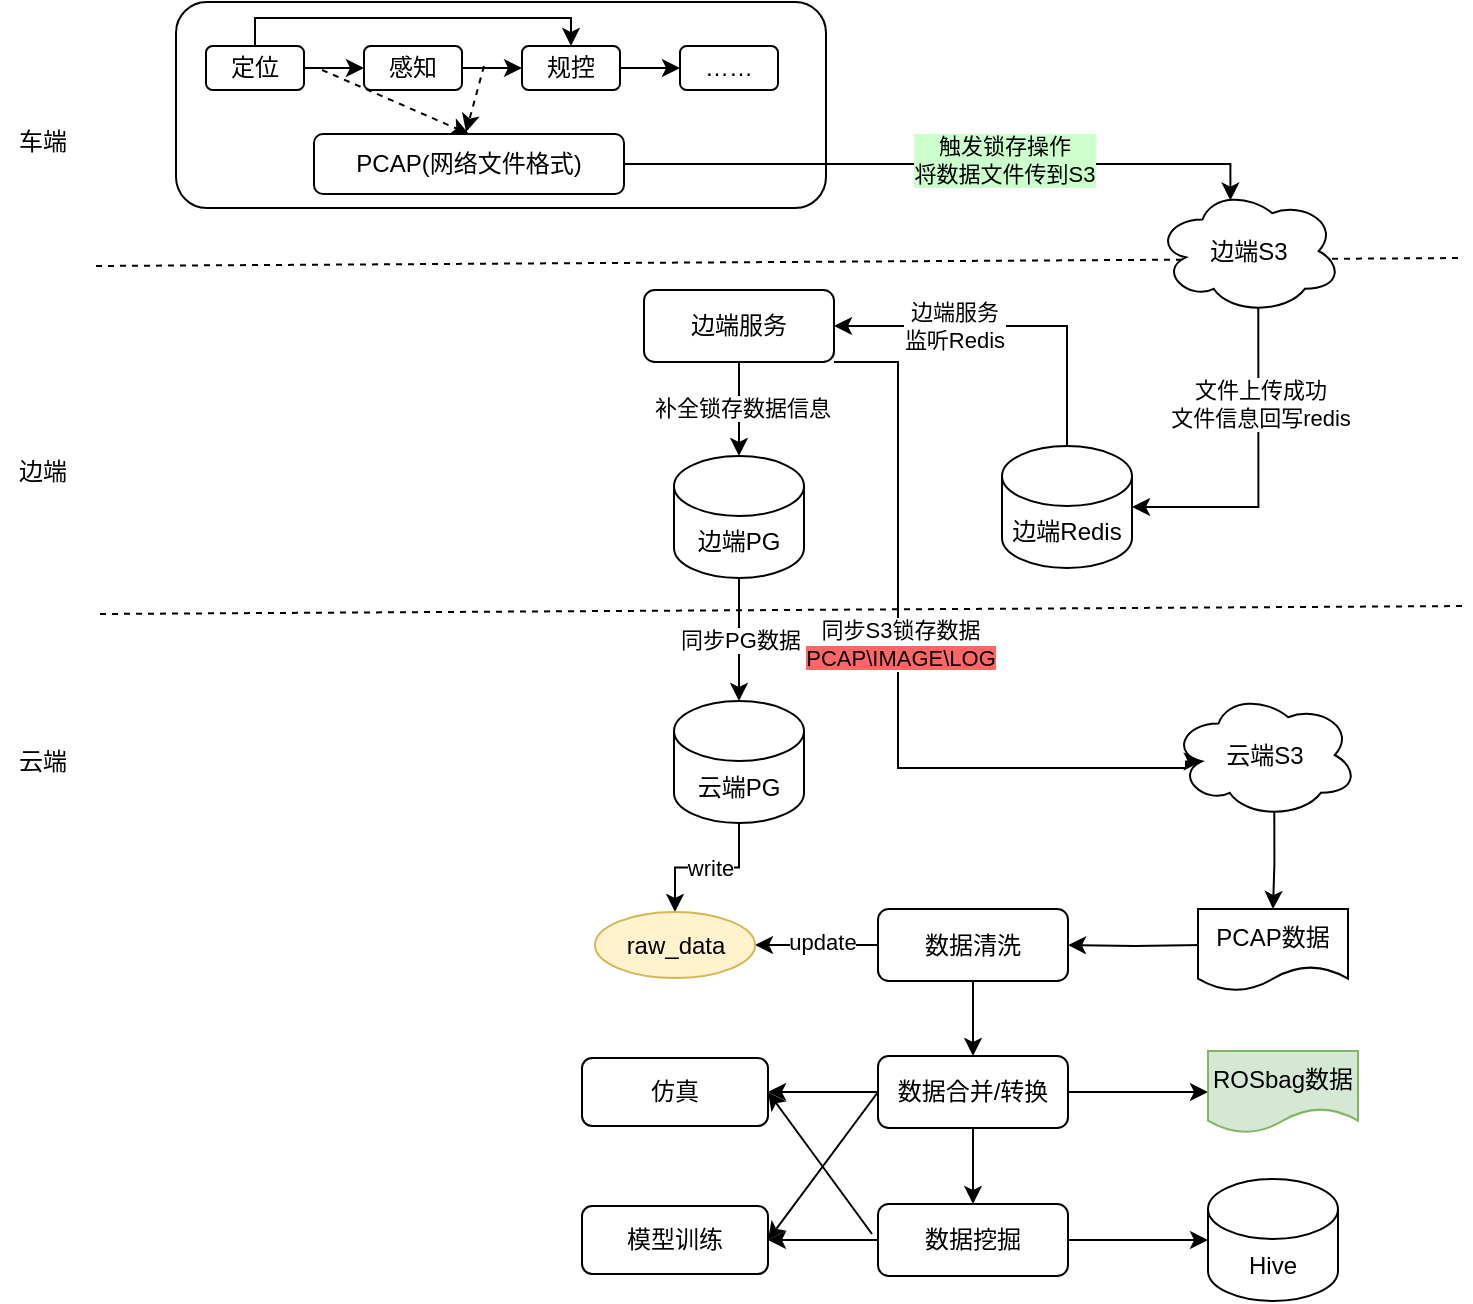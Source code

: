 <mxfile version="24.7.17">
  <diagram name="第 1 页" id="n16LDL_aUKiKyeh5GTJZ">
    <mxGraphModel dx="1512" dy="831" grid="0" gridSize="10" guides="1" tooltips="1" connect="1" arrows="1" fold="1" page="1" pageScale="1" pageWidth="827" pageHeight="1169" math="0" shadow="0">
      <root>
        <mxCell id="0" />
        <mxCell id="1" parent="0" />
        <mxCell id="7jD47ZPkDI5JuOup1UDq-3" value="" style="endArrow=none;dashed=1;html=1;rounded=0;" parent="1" edge="1">
          <mxGeometry width="50" height="50" relative="1" as="geometry">
            <mxPoint x="65" y="276" as="sourcePoint" />
            <mxPoint x="749" y="272" as="targetPoint" />
          </mxGeometry>
        </mxCell>
        <mxCell id="7jD47ZPkDI5JuOup1UDq-4" value="" style="endArrow=none;dashed=1;html=1;rounded=0;" parent="1" edge="1">
          <mxGeometry width="50" height="50" relative="1" as="geometry">
            <mxPoint x="67" y="450" as="sourcePoint" />
            <mxPoint x="751" y="446" as="targetPoint" />
          </mxGeometry>
        </mxCell>
        <mxCell id="7jD47ZPkDI5JuOup1UDq-6" value="车端" style="text;html=1;align=center;verticalAlign=middle;resizable=0;points=[];autosize=1;strokeColor=none;fillColor=none;" parent="1" vertex="1">
          <mxGeometry x="17" y="201" width="42" height="26" as="geometry" />
        </mxCell>
        <mxCell id="7jD47ZPkDI5JuOup1UDq-7" value="边端" style="text;html=1;align=center;verticalAlign=middle;resizable=0;points=[];autosize=1;strokeColor=none;fillColor=none;" parent="1" vertex="1">
          <mxGeometry x="17" y="366" width="42" height="26" as="geometry" />
        </mxCell>
        <mxCell id="7jD47ZPkDI5JuOup1UDq-8" value="云端" style="text;html=1;align=center;verticalAlign=middle;resizable=0;points=[];autosize=1;strokeColor=none;fillColor=none;" parent="1" vertex="1">
          <mxGeometry x="17" y="511" width="42" height="26" as="geometry" />
        </mxCell>
        <mxCell id="7jD47ZPkDI5JuOup1UDq-9" value="" style="rounded=1;whiteSpace=wrap;html=1;" parent="1" vertex="1">
          <mxGeometry x="105" y="144" width="325" height="103" as="geometry" />
        </mxCell>
        <mxCell id="7jD47ZPkDI5JuOup1UDq-12" value="" style="edgeStyle=orthogonalEdgeStyle;rounded=0;orthogonalLoop=1;jettySize=auto;html=1;" parent="1" source="7jD47ZPkDI5JuOup1UDq-10" target="7jD47ZPkDI5JuOup1UDq-11" edge="1">
          <mxGeometry relative="1" as="geometry" />
        </mxCell>
        <mxCell id="7jD47ZPkDI5JuOup1UDq-20" style="edgeStyle=orthogonalEdgeStyle;rounded=0;orthogonalLoop=1;jettySize=auto;html=1;entryX=0.5;entryY=0;entryDx=0;entryDy=0;" parent="1" source="7jD47ZPkDI5JuOup1UDq-10" target="7jD47ZPkDI5JuOup1UDq-14" edge="1">
          <mxGeometry relative="1" as="geometry">
            <Array as="points">
              <mxPoint x="145" y="152" />
              <mxPoint x="303" y="152" />
            </Array>
          </mxGeometry>
        </mxCell>
        <mxCell id="7jD47ZPkDI5JuOup1UDq-10" value="定位" style="rounded=1;whiteSpace=wrap;html=1;" parent="1" vertex="1">
          <mxGeometry x="120" y="166" width="49" height="22" as="geometry" />
        </mxCell>
        <mxCell id="7jD47ZPkDI5JuOup1UDq-15" value="" style="edgeStyle=orthogonalEdgeStyle;rounded=0;orthogonalLoop=1;jettySize=auto;html=1;" parent="1" source="7jD47ZPkDI5JuOup1UDq-11" target="7jD47ZPkDI5JuOup1UDq-14" edge="1">
          <mxGeometry relative="1" as="geometry" />
        </mxCell>
        <mxCell id="7jD47ZPkDI5JuOup1UDq-11" value="感知" style="rounded=1;whiteSpace=wrap;html=1;" parent="1" vertex="1">
          <mxGeometry x="199" y="166" width="49" height="22" as="geometry" />
        </mxCell>
        <mxCell id="7jD47ZPkDI5JuOup1UDq-17" value="" style="edgeStyle=orthogonalEdgeStyle;rounded=0;orthogonalLoop=1;jettySize=auto;html=1;" parent="1" source="7jD47ZPkDI5JuOup1UDq-14" target="7jD47ZPkDI5JuOup1UDq-16" edge="1">
          <mxGeometry relative="1" as="geometry" />
        </mxCell>
        <mxCell id="7jD47ZPkDI5JuOup1UDq-14" value="规控" style="rounded=1;whiteSpace=wrap;html=1;" parent="1" vertex="1">
          <mxGeometry x="278" y="166" width="49" height="22" as="geometry" />
        </mxCell>
        <mxCell id="7jD47ZPkDI5JuOup1UDq-16" value="……" style="rounded=1;whiteSpace=wrap;html=1;" parent="1" vertex="1">
          <mxGeometry x="357" y="166" width="49" height="22" as="geometry" />
        </mxCell>
        <mxCell id="7jD47ZPkDI5JuOup1UDq-18" value="PCAP(网络文件格式)" style="rounded=1;whiteSpace=wrap;html=1;" parent="1" vertex="1">
          <mxGeometry x="174" y="210" width="155" height="30" as="geometry" />
        </mxCell>
        <mxCell id="7jD47ZPkDI5JuOup1UDq-21" value="" style="endArrow=classic;html=1;rounded=0;entryX=0.5;entryY=0;entryDx=0;entryDy=0;dashed=1;" parent="1" target="7jD47ZPkDI5JuOup1UDq-18" edge="1">
          <mxGeometry width="50" height="50" relative="1" as="geometry">
            <mxPoint x="177.997" y="178" as="sourcePoint" />
            <mxPoint x="291.36" y="282" as="targetPoint" />
          </mxGeometry>
        </mxCell>
        <mxCell id="7jD47ZPkDI5JuOup1UDq-22" value="" style="endArrow=classic;html=1;rounded=0;dashed=1;" parent="1" edge="1">
          <mxGeometry width="50" height="50" relative="1" as="geometry">
            <mxPoint x="259" y="176" as="sourcePoint" />
            <mxPoint x="250" y="209" as="targetPoint" />
          </mxGeometry>
        </mxCell>
        <mxCell id="7jD47ZPkDI5JuOup1UDq-23" value="边端S3" style="ellipse;shape=cloud;whiteSpace=wrap;html=1;" parent="1" vertex="1">
          <mxGeometry x="595" y="237" width="93" height="63" as="geometry" />
        </mxCell>
        <mxCell id="7jD47ZPkDI5JuOup1UDq-38" style="edgeStyle=orthogonalEdgeStyle;rounded=0;orthogonalLoop=1;jettySize=auto;html=1;" parent="1" source="7jD47ZPkDI5JuOup1UDq-25" target="7jD47ZPkDI5JuOup1UDq-37" edge="1">
          <mxGeometry relative="1" as="geometry" />
        </mxCell>
        <mxCell id="7jD47ZPkDI5JuOup1UDq-39" value="同步PG数据" style="edgeLabel;html=1;align=center;verticalAlign=middle;resizable=0;points=[];" parent="7jD47ZPkDI5JuOup1UDq-38" vertex="1" connectable="0">
          <mxGeometry x="-0.063" relative="1" as="geometry">
            <mxPoint y="2" as="offset" />
          </mxGeometry>
        </mxCell>
        <mxCell id="7jD47ZPkDI5JuOup1UDq-25" value="边端PG" style="shape=cylinder3;whiteSpace=wrap;html=1;boundedLbl=1;backgroundOutline=1;size=15;" parent="1" vertex="1">
          <mxGeometry x="354" y="371" width="65" height="61" as="geometry" />
        </mxCell>
        <mxCell id="7jD47ZPkDI5JuOup1UDq-33" style="edgeStyle=orthogonalEdgeStyle;rounded=0;orthogonalLoop=1;jettySize=auto;html=1;entryX=1;entryY=0.5;entryDx=0;entryDy=0;exitX=0.5;exitY=0;exitDx=0;exitDy=0;exitPerimeter=0;" parent="1" source="7jD47ZPkDI5JuOup1UDq-26" target="7jD47ZPkDI5JuOup1UDq-32" edge="1">
          <mxGeometry relative="1" as="geometry" />
        </mxCell>
        <mxCell id="7jD47ZPkDI5JuOup1UDq-34" value="边端服务&lt;div&gt;监听Redis&lt;/div&gt;" style="edgeLabel;html=1;align=center;verticalAlign=middle;resizable=0;points=[];" parent="7jD47ZPkDI5JuOup1UDq-33" vertex="1" connectable="0">
          <mxGeometry x="0.322" relative="1" as="geometry">
            <mxPoint as="offset" />
          </mxGeometry>
        </mxCell>
        <mxCell id="7jD47ZPkDI5JuOup1UDq-26" value="边端Redis" style="shape=cylinder3;whiteSpace=wrap;html=1;boundedLbl=1;backgroundOutline=1;size=15;" parent="1" vertex="1">
          <mxGeometry x="518" y="366" width="65" height="61" as="geometry" />
        </mxCell>
        <mxCell id="7jD47ZPkDI5JuOup1UDq-28" style="edgeStyle=orthogonalEdgeStyle;rounded=0;orthogonalLoop=1;jettySize=auto;html=1;entryX=0.4;entryY=0.1;entryDx=0;entryDy=0;entryPerimeter=0;" parent="1" source="7jD47ZPkDI5JuOup1UDq-18" target="7jD47ZPkDI5JuOup1UDq-23" edge="1">
          <mxGeometry relative="1" as="geometry">
            <Array as="points">
              <mxPoint x="632" y="225" />
            </Array>
          </mxGeometry>
        </mxCell>
        <mxCell id="7jD47ZPkDI5JuOup1UDq-29" value="触发锁存操作&lt;div&gt;将数据文件传到S3&lt;/div&gt;" style="edgeLabel;html=1;align=center;verticalAlign=middle;resizable=0;points=[];labelBackgroundColor=#CCFFCC;" parent="7jD47ZPkDI5JuOup1UDq-28" vertex="1" connectable="0">
          <mxGeometry x="0.181" y="2" relative="1" as="geometry">
            <mxPoint as="offset" />
          </mxGeometry>
        </mxCell>
        <mxCell id="7jD47ZPkDI5JuOup1UDq-30" style="edgeStyle=orthogonalEdgeStyle;rounded=0;orthogonalLoop=1;jettySize=auto;html=1;entryX=1;entryY=0.5;entryDx=0;entryDy=0;entryPerimeter=0;exitX=0.55;exitY=0.95;exitDx=0;exitDy=0;exitPerimeter=0;" parent="1" source="7jD47ZPkDI5JuOup1UDq-23" target="7jD47ZPkDI5JuOup1UDq-26" edge="1">
          <mxGeometry relative="1" as="geometry">
            <Array as="points">
              <mxPoint x="646" y="397" />
            </Array>
          </mxGeometry>
        </mxCell>
        <mxCell id="7jD47ZPkDI5JuOup1UDq-31" value="文件上传成功&lt;div&gt;文件信息回写redis&lt;/div&gt;" style="edgeLabel;html=1;align=center;verticalAlign=middle;resizable=0;points=[];" parent="7jD47ZPkDI5JuOup1UDq-30" vertex="1" connectable="0">
          <mxGeometry x="-0.411" y="1" relative="1" as="geometry">
            <mxPoint as="offset" />
          </mxGeometry>
        </mxCell>
        <mxCell id="7jD47ZPkDI5JuOup1UDq-35" style="edgeStyle=orthogonalEdgeStyle;rounded=0;orthogonalLoop=1;jettySize=auto;html=1;" parent="1" source="7jD47ZPkDI5JuOup1UDq-32" target="7jD47ZPkDI5JuOup1UDq-25" edge="1">
          <mxGeometry relative="1" as="geometry" />
        </mxCell>
        <mxCell id="7jD47ZPkDI5JuOup1UDq-36" value="补全锁存数据信息" style="edgeLabel;html=1;align=center;verticalAlign=middle;resizable=0;points=[];" parent="7jD47ZPkDI5JuOup1UDq-35" vertex="1" connectable="0">
          <mxGeometry x="-0.03" y="1" relative="1" as="geometry">
            <mxPoint as="offset" />
          </mxGeometry>
        </mxCell>
        <mxCell id="7jD47ZPkDI5JuOup1UDq-32" value="边端服务" style="rounded=1;whiteSpace=wrap;html=1;" parent="1" vertex="1">
          <mxGeometry x="339" y="288" width="95" height="36" as="geometry" />
        </mxCell>
        <mxCell id="M0hcs7UKxk4ieJn3yFDF-9" style="edgeStyle=orthogonalEdgeStyle;rounded=0;orthogonalLoop=1;jettySize=auto;html=1;" parent="1" source="7jD47ZPkDI5JuOup1UDq-37" target="M0hcs7UKxk4ieJn3yFDF-1" edge="1">
          <mxGeometry relative="1" as="geometry" />
        </mxCell>
        <mxCell id="M0hcs7UKxk4ieJn3yFDF-10" value="write" style="edgeLabel;html=1;align=center;verticalAlign=middle;resizable=0;points=[];" parent="M0hcs7UKxk4ieJn3yFDF-9" vertex="1" connectable="0">
          <mxGeometry x="-0.017" relative="1" as="geometry">
            <mxPoint as="offset" />
          </mxGeometry>
        </mxCell>
        <mxCell id="7jD47ZPkDI5JuOup1UDq-37" value="云端PG" style="shape=cylinder3;whiteSpace=wrap;html=1;boundedLbl=1;backgroundOutline=1;size=15;" parent="1" vertex="1">
          <mxGeometry x="354" y="493.5" width="65" height="61" as="geometry" />
        </mxCell>
        <mxCell id="7jD47ZPkDI5JuOup1UDq-63" style="edgeStyle=orthogonalEdgeStyle;rounded=0;orthogonalLoop=1;jettySize=auto;html=1;exitX=0.55;exitY=0.95;exitDx=0;exitDy=0;exitPerimeter=0;entryX=0.5;entryY=0;entryDx=0;entryDy=0;" parent="1" source="7jD47ZPkDI5JuOup1UDq-40" target="7jD47ZPkDI5JuOup1UDq-58" edge="1">
          <mxGeometry relative="1" as="geometry" />
        </mxCell>
        <mxCell id="7jD47ZPkDI5JuOup1UDq-40" value="云端S3" style="ellipse;shape=cloud;whiteSpace=wrap;html=1;" parent="1" vertex="1">
          <mxGeometry x="603" y="489" width="93" height="63" as="geometry" />
        </mxCell>
        <mxCell id="7jD47ZPkDI5JuOup1UDq-45" style="edgeStyle=orthogonalEdgeStyle;rounded=0;orthogonalLoop=1;jettySize=auto;html=1;exitX=1;exitY=1;exitDx=0;exitDy=0;entryX=0.16;entryY=0.55;entryDx=0;entryDy=0;entryPerimeter=0;" parent="1" source="7jD47ZPkDI5JuOup1UDq-32" target="7jD47ZPkDI5JuOup1UDq-40" edge="1">
          <mxGeometry relative="1" as="geometry">
            <Array as="points">
              <mxPoint x="466" y="324" />
              <mxPoint x="466" y="527" />
              <mxPoint x="610" y="527" />
              <mxPoint x="610" y="524" />
            </Array>
          </mxGeometry>
        </mxCell>
        <mxCell id="7jD47ZPkDI5JuOup1UDq-46" value="同步S3锁存数据&lt;div&gt;&lt;span style=&quot;background-color: rgb(255, 102, 102);&quot;&gt;PCAP\IMAGE\LOG&lt;/span&gt;&lt;/div&gt;" style="edgeLabel;html=1;align=center;verticalAlign=middle;resizable=0;points=[];" parent="7jD47ZPkDI5JuOup1UDq-45" vertex="1" connectable="0">
          <mxGeometry x="-0.113" y="1" relative="1" as="geometry">
            <mxPoint as="offset" />
          </mxGeometry>
        </mxCell>
        <mxCell id="7jD47ZPkDI5JuOup1UDq-52" style="edgeStyle=orthogonalEdgeStyle;rounded=0;orthogonalLoop=1;jettySize=auto;html=1;entryX=1;entryY=0.5;entryDx=0;entryDy=0;" parent="1" target="7jD47ZPkDI5JuOup1UDq-51" edge="1">
          <mxGeometry relative="1" as="geometry">
            <mxPoint x="618" y="615.5" as="sourcePoint" />
          </mxGeometry>
        </mxCell>
        <mxCell id="7jD47ZPkDI5JuOup1UDq-54" value="" style="edgeStyle=orthogonalEdgeStyle;rounded=0;orthogonalLoop=1;jettySize=auto;html=1;" parent="1" source="7jD47ZPkDI5JuOup1UDq-51" target="7jD47ZPkDI5JuOup1UDq-53" edge="1">
          <mxGeometry relative="1" as="geometry" />
        </mxCell>
        <mxCell id="M0hcs7UKxk4ieJn3yFDF-5" style="edgeStyle=orthogonalEdgeStyle;rounded=0;orthogonalLoop=1;jettySize=auto;html=1;exitX=0;exitY=0.5;exitDx=0;exitDy=0;entryX=1;entryY=0.5;entryDx=0;entryDy=0;" parent="1" source="7jD47ZPkDI5JuOup1UDq-51" target="M0hcs7UKxk4ieJn3yFDF-1" edge="1">
          <mxGeometry relative="1" as="geometry" />
        </mxCell>
        <mxCell id="M0hcs7UKxk4ieJn3yFDF-6" value="update" style="edgeLabel;html=1;align=center;verticalAlign=middle;resizable=0;points=[];" parent="M0hcs7UKxk4ieJn3yFDF-5" vertex="1" connectable="0">
          <mxGeometry x="-0.096" y="-2" relative="1" as="geometry">
            <mxPoint as="offset" />
          </mxGeometry>
        </mxCell>
        <mxCell id="7jD47ZPkDI5JuOup1UDq-51" value="数据清洗" style="rounded=1;whiteSpace=wrap;html=1;" parent="1" vertex="1">
          <mxGeometry x="456" y="597.5" width="95" height="36" as="geometry" />
        </mxCell>
        <mxCell id="7jD47ZPkDI5JuOup1UDq-56" value="" style="edgeStyle=orthogonalEdgeStyle;rounded=0;orthogonalLoop=1;jettySize=auto;html=1;" parent="1" source="7jD47ZPkDI5JuOup1UDq-53" target="7jD47ZPkDI5JuOup1UDq-55" edge="1">
          <mxGeometry relative="1" as="geometry" />
        </mxCell>
        <mxCell id="7jD47ZPkDI5JuOup1UDq-60" style="edgeStyle=orthogonalEdgeStyle;rounded=0;orthogonalLoop=1;jettySize=auto;html=1;entryX=0;entryY=0.5;entryDx=0;entryDy=0;" parent="1" source="7jD47ZPkDI5JuOup1UDq-53" target="7jD47ZPkDI5JuOup1UDq-59" edge="1">
          <mxGeometry relative="1" as="geometry" />
        </mxCell>
        <mxCell id="7jD47ZPkDI5JuOup1UDq-69" style="rounded=0;orthogonalLoop=1;jettySize=auto;html=1;entryX=1;entryY=0.5;entryDx=0;entryDy=0;exitX=0;exitY=0.5;exitDx=0;exitDy=0;" parent="1" source="7jD47ZPkDI5JuOup1UDq-53" target="7jD47ZPkDI5JuOup1UDq-66" edge="1">
          <mxGeometry relative="1" as="geometry" />
        </mxCell>
        <mxCell id="7jD47ZPkDI5JuOup1UDq-70" style="edgeStyle=orthogonalEdgeStyle;rounded=0;orthogonalLoop=1;jettySize=auto;html=1;entryX=1;entryY=0.5;entryDx=0;entryDy=0;" parent="1" source="7jD47ZPkDI5JuOup1UDq-53" target="7jD47ZPkDI5JuOup1UDq-65" edge="1">
          <mxGeometry relative="1" as="geometry" />
        </mxCell>
        <mxCell id="7jD47ZPkDI5JuOup1UDq-53" value="数据合并/转换" style="rounded=1;whiteSpace=wrap;html=1;" parent="1" vertex="1">
          <mxGeometry x="456" y="671" width="95" height="36" as="geometry" />
        </mxCell>
        <mxCell id="7jD47ZPkDI5JuOup1UDq-62" style="edgeStyle=orthogonalEdgeStyle;rounded=0;orthogonalLoop=1;jettySize=auto;html=1;" parent="1" source="7jD47ZPkDI5JuOup1UDq-55" target="7jD47ZPkDI5JuOup1UDq-61" edge="1">
          <mxGeometry relative="1" as="geometry" />
        </mxCell>
        <mxCell id="7jD47ZPkDI5JuOup1UDq-67" style="rounded=0;orthogonalLoop=1;jettySize=auto;html=1;entryX=1;entryY=0.5;entryDx=0;entryDy=0;" parent="1" target="7jD47ZPkDI5JuOup1UDq-65" edge="1">
          <mxGeometry relative="1" as="geometry">
            <mxPoint x="453" y="760" as="sourcePoint" />
          </mxGeometry>
        </mxCell>
        <mxCell id="7jD47ZPkDI5JuOup1UDq-68" style="edgeStyle=orthogonalEdgeStyle;rounded=0;orthogonalLoop=1;jettySize=auto;html=1;entryX=1;entryY=0.5;entryDx=0;entryDy=0;" parent="1" source="7jD47ZPkDI5JuOup1UDq-55" target="7jD47ZPkDI5JuOup1UDq-66" edge="1">
          <mxGeometry relative="1" as="geometry" />
        </mxCell>
        <mxCell id="7jD47ZPkDI5JuOup1UDq-55" value="数据挖掘" style="rounded=1;whiteSpace=wrap;html=1;" parent="1" vertex="1">
          <mxGeometry x="456" y="745" width="95" height="36" as="geometry" />
        </mxCell>
        <mxCell id="7jD47ZPkDI5JuOup1UDq-58" value="PCAP数据" style="shape=document;whiteSpace=wrap;html=1;boundedLbl=1;" parent="1" vertex="1">
          <mxGeometry x="616" y="597.5" width="75" height="41" as="geometry" />
        </mxCell>
        <mxCell id="7jD47ZPkDI5JuOup1UDq-59" value="ROSbag数据" style="shape=document;whiteSpace=wrap;html=1;boundedLbl=1;fillColor=#d5e8d4;strokeColor=#82b366;" parent="1" vertex="1">
          <mxGeometry x="621" y="668.5" width="75" height="41" as="geometry" />
        </mxCell>
        <mxCell id="7jD47ZPkDI5JuOup1UDq-61" value="Hive" style="shape=cylinder3;whiteSpace=wrap;html=1;boundedLbl=1;backgroundOutline=1;size=15;" parent="1" vertex="1">
          <mxGeometry x="621" y="732.5" width="65" height="61" as="geometry" />
        </mxCell>
        <mxCell id="7jD47ZPkDI5JuOup1UDq-65" value="仿真" style="rounded=1;whiteSpace=wrap;html=1;" parent="1" vertex="1">
          <mxGeometry x="308" y="672" width="93" height="34" as="geometry" />
        </mxCell>
        <mxCell id="7jD47ZPkDI5JuOup1UDq-66" value="模型训练" style="rounded=1;whiteSpace=wrap;html=1;" parent="1" vertex="1">
          <mxGeometry x="308" y="746" width="93" height="34" as="geometry" />
        </mxCell>
        <mxCell id="M0hcs7UKxk4ieJn3yFDF-1" value="raw_data" style="ellipse;whiteSpace=wrap;html=1;fillColor=#fff2cc;strokeColor=#d6b656;" parent="1" vertex="1">
          <mxGeometry x="314.5" y="599" width="80" height="33" as="geometry" />
        </mxCell>
      </root>
    </mxGraphModel>
  </diagram>
</mxfile>
